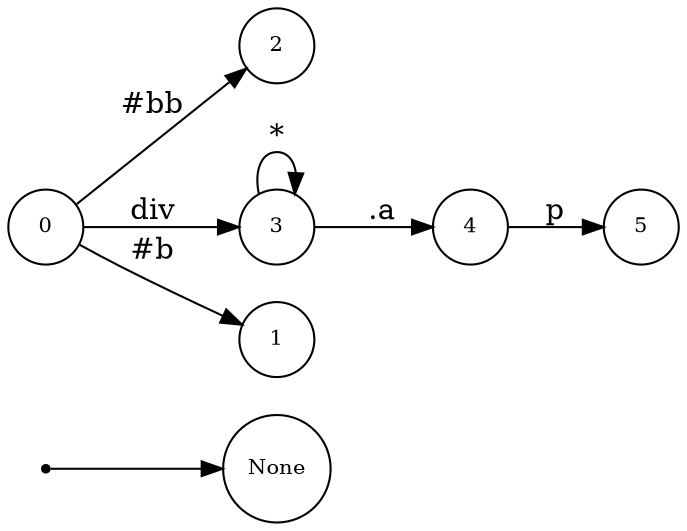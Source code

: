 digraph NFA {
  rankdir=LR;
  node [shape=circle, fontsize=10];
  __start [shape=point, label=""];
  __start -> None;
  5 [label="5"];
  2 [label="2"];
  3 [label="3"];
  1 [label="1"];
  0 [label="0"];
  4 [label="4"];
  { node [shape=doublecircle]; 1 2 5 }
  0 -> 1 [label="#b"];
  0 -> 2 [label="#bb"];
  0 -> 3 [label="div"];
  3 -> 3 [label="*"];
  3 -> 4 [label=".a"];
  4 -> 5 [label="p"];
}
